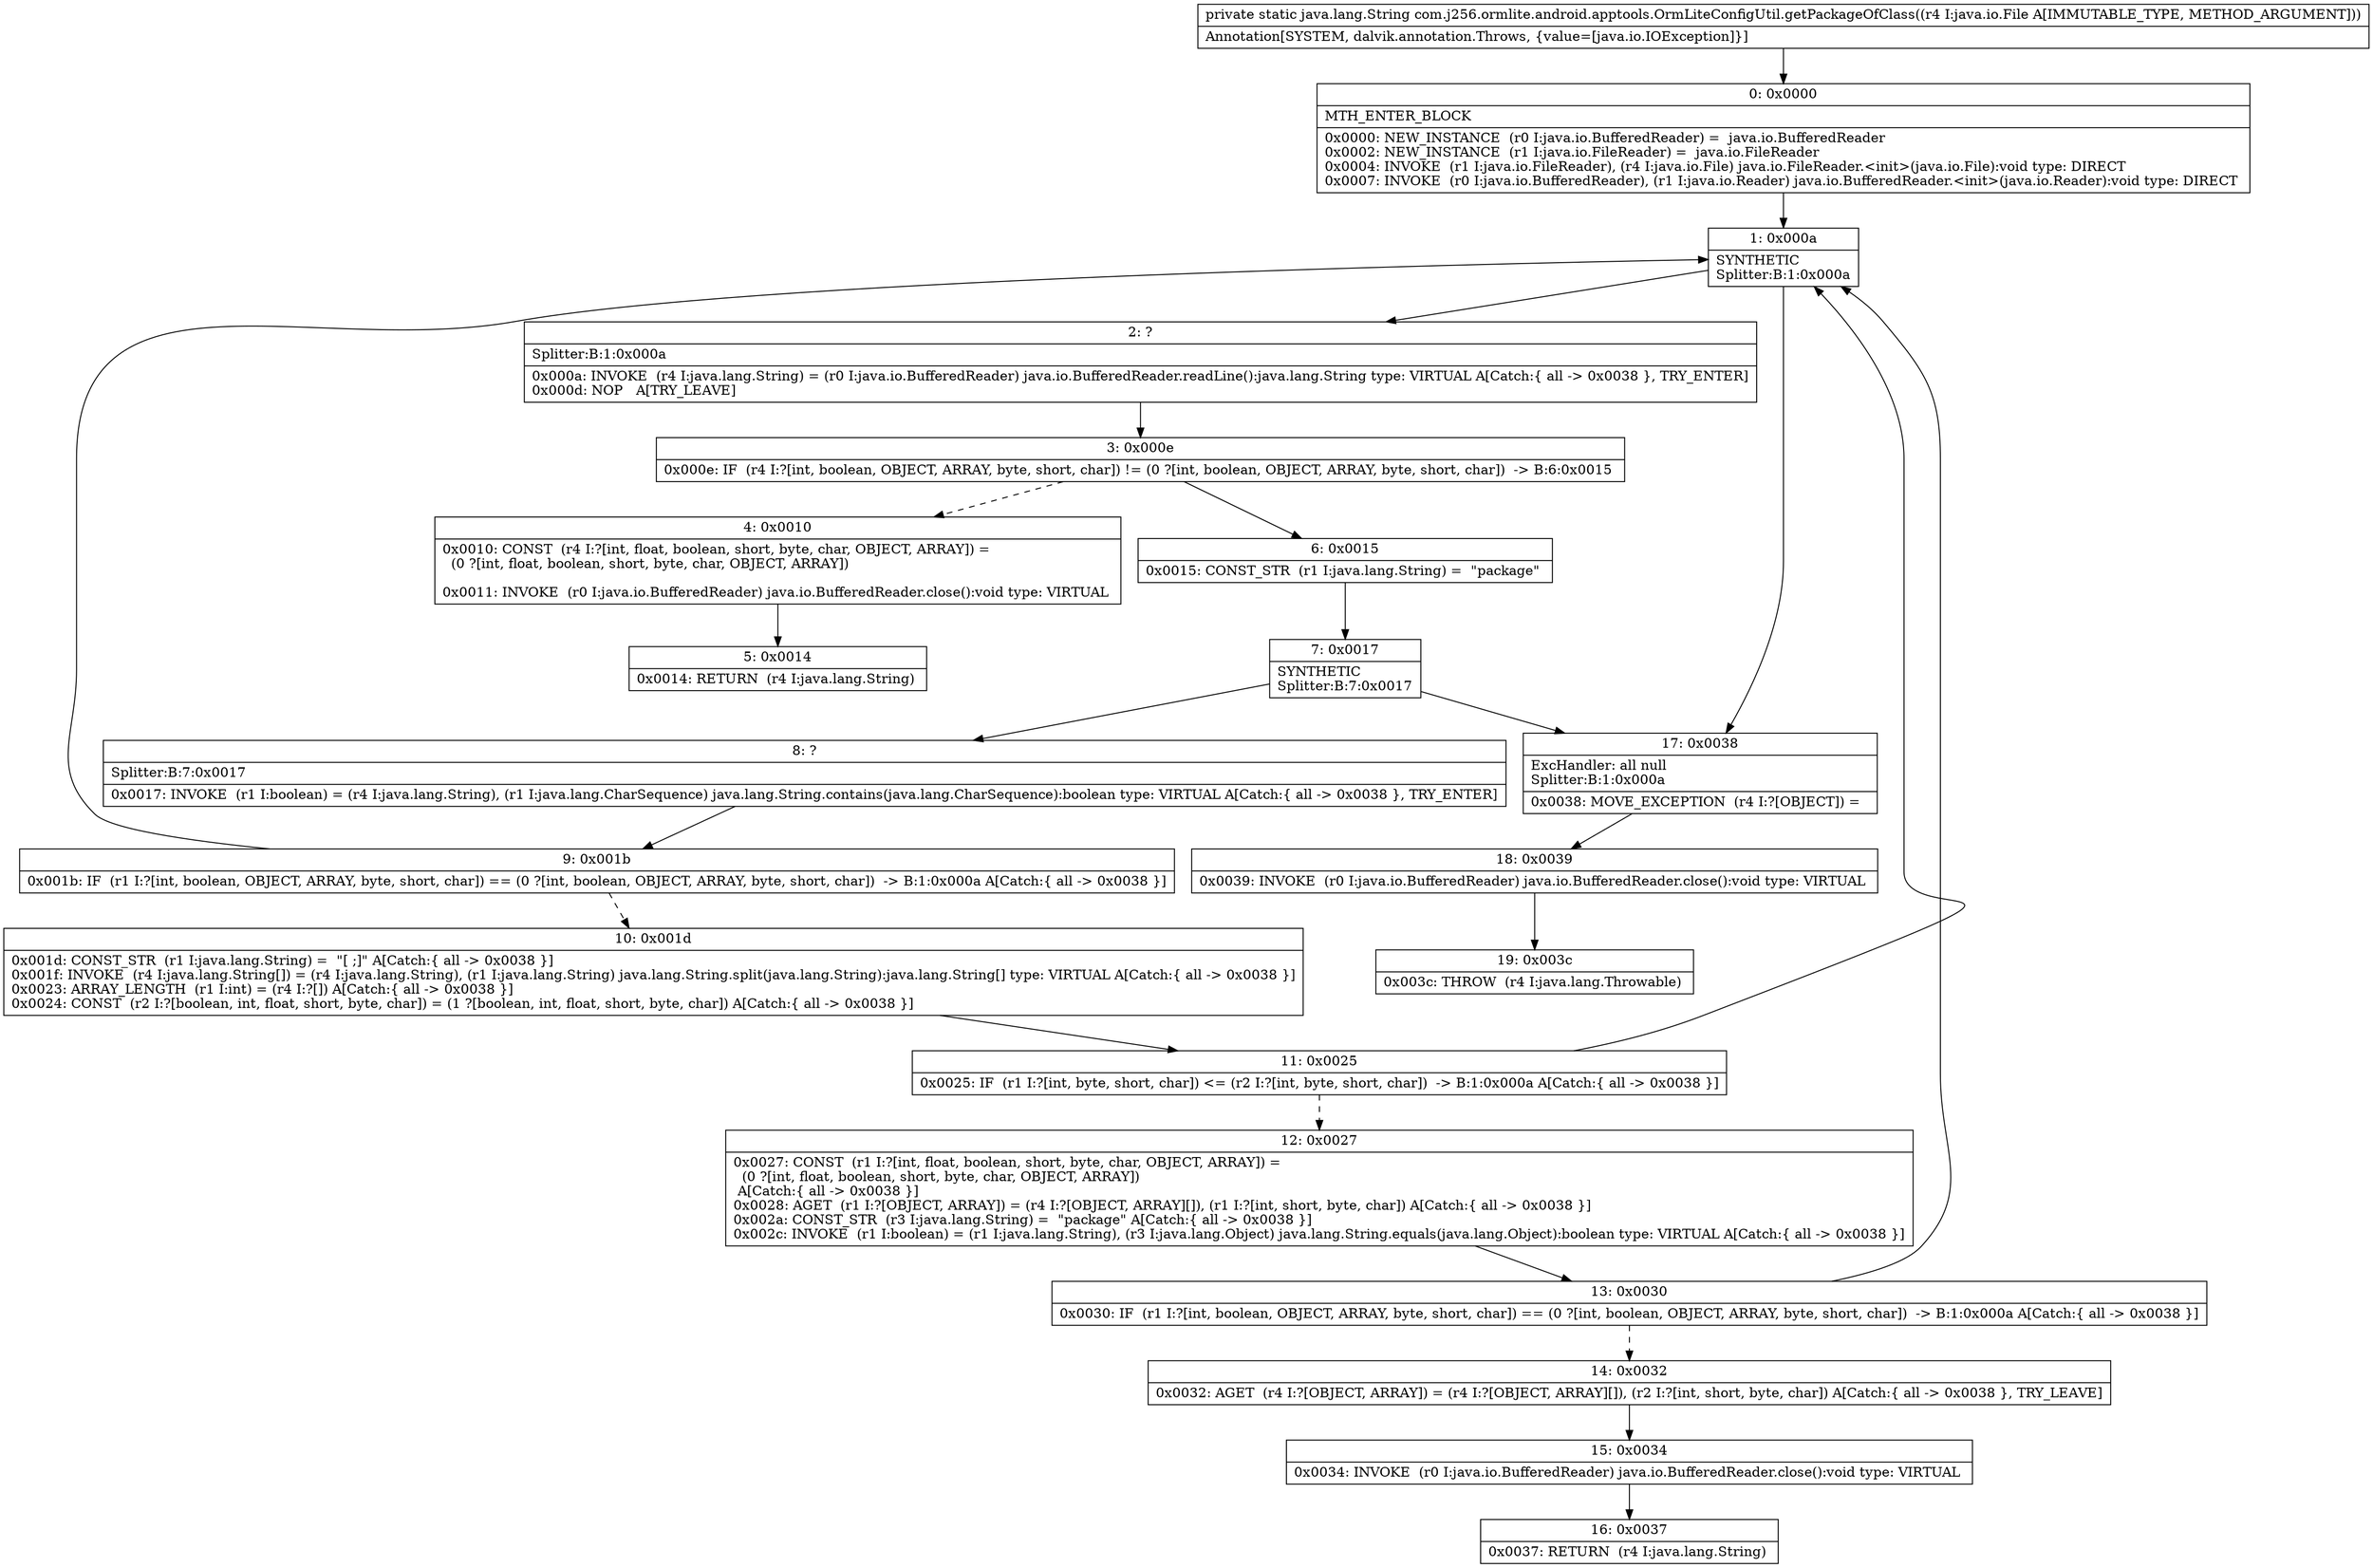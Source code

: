 digraph "CFG forcom.j256.ormlite.android.apptools.OrmLiteConfigUtil.getPackageOfClass(Ljava\/io\/File;)Ljava\/lang\/String;" {
Node_0 [shape=record,label="{0\:\ 0x0000|MTH_ENTER_BLOCK\l|0x0000: NEW_INSTANCE  (r0 I:java.io.BufferedReader) =  java.io.BufferedReader \l0x0002: NEW_INSTANCE  (r1 I:java.io.FileReader) =  java.io.FileReader \l0x0004: INVOKE  (r1 I:java.io.FileReader), (r4 I:java.io.File) java.io.FileReader.\<init\>(java.io.File):void type: DIRECT \l0x0007: INVOKE  (r0 I:java.io.BufferedReader), (r1 I:java.io.Reader) java.io.BufferedReader.\<init\>(java.io.Reader):void type: DIRECT \l}"];
Node_1 [shape=record,label="{1\:\ 0x000a|SYNTHETIC\lSplitter:B:1:0x000a\l}"];
Node_2 [shape=record,label="{2\:\ ?|Splitter:B:1:0x000a\l|0x000a: INVOKE  (r4 I:java.lang.String) = (r0 I:java.io.BufferedReader) java.io.BufferedReader.readLine():java.lang.String type: VIRTUAL A[Catch:\{ all \-\> 0x0038 \}, TRY_ENTER]\l0x000d: NOP   A[TRY_LEAVE]\l}"];
Node_3 [shape=record,label="{3\:\ 0x000e|0x000e: IF  (r4 I:?[int, boolean, OBJECT, ARRAY, byte, short, char]) != (0 ?[int, boolean, OBJECT, ARRAY, byte, short, char])  \-\> B:6:0x0015 \l}"];
Node_4 [shape=record,label="{4\:\ 0x0010|0x0010: CONST  (r4 I:?[int, float, boolean, short, byte, char, OBJECT, ARRAY]) = \l  (0 ?[int, float, boolean, short, byte, char, OBJECT, ARRAY])\l \l0x0011: INVOKE  (r0 I:java.io.BufferedReader) java.io.BufferedReader.close():void type: VIRTUAL \l}"];
Node_5 [shape=record,label="{5\:\ 0x0014|0x0014: RETURN  (r4 I:java.lang.String) \l}"];
Node_6 [shape=record,label="{6\:\ 0x0015|0x0015: CONST_STR  (r1 I:java.lang.String) =  \"package\" \l}"];
Node_7 [shape=record,label="{7\:\ 0x0017|SYNTHETIC\lSplitter:B:7:0x0017\l}"];
Node_8 [shape=record,label="{8\:\ ?|Splitter:B:7:0x0017\l|0x0017: INVOKE  (r1 I:boolean) = (r4 I:java.lang.String), (r1 I:java.lang.CharSequence) java.lang.String.contains(java.lang.CharSequence):boolean type: VIRTUAL A[Catch:\{ all \-\> 0x0038 \}, TRY_ENTER]\l}"];
Node_9 [shape=record,label="{9\:\ 0x001b|0x001b: IF  (r1 I:?[int, boolean, OBJECT, ARRAY, byte, short, char]) == (0 ?[int, boolean, OBJECT, ARRAY, byte, short, char])  \-\> B:1:0x000a A[Catch:\{ all \-\> 0x0038 \}]\l}"];
Node_10 [shape=record,label="{10\:\ 0x001d|0x001d: CONST_STR  (r1 I:java.lang.String) =  \"[ 	;]\" A[Catch:\{ all \-\> 0x0038 \}]\l0x001f: INVOKE  (r4 I:java.lang.String[]) = (r4 I:java.lang.String), (r1 I:java.lang.String) java.lang.String.split(java.lang.String):java.lang.String[] type: VIRTUAL A[Catch:\{ all \-\> 0x0038 \}]\l0x0023: ARRAY_LENGTH  (r1 I:int) = (r4 I:?[]) A[Catch:\{ all \-\> 0x0038 \}]\l0x0024: CONST  (r2 I:?[boolean, int, float, short, byte, char]) = (1 ?[boolean, int, float, short, byte, char]) A[Catch:\{ all \-\> 0x0038 \}]\l}"];
Node_11 [shape=record,label="{11\:\ 0x0025|0x0025: IF  (r1 I:?[int, byte, short, char]) \<= (r2 I:?[int, byte, short, char])  \-\> B:1:0x000a A[Catch:\{ all \-\> 0x0038 \}]\l}"];
Node_12 [shape=record,label="{12\:\ 0x0027|0x0027: CONST  (r1 I:?[int, float, boolean, short, byte, char, OBJECT, ARRAY]) = \l  (0 ?[int, float, boolean, short, byte, char, OBJECT, ARRAY])\l A[Catch:\{ all \-\> 0x0038 \}]\l0x0028: AGET  (r1 I:?[OBJECT, ARRAY]) = (r4 I:?[OBJECT, ARRAY][]), (r1 I:?[int, short, byte, char]) A[Catch:\{ all \-\> 0x0038 \}]\l0x002a: CONST_STR  (r3 I:java.lang.String) =  \"package\" A[Catch:\{ all \-\> 0x0038 \}]\l0x002c: INVOKE  (r1 I:boolean) = (r1 I:java.lang.String), (r3 I:java.lang.Object) java.lang.String.equals(java.lang.Object):boolean type: VIRTUAL A[Catch:\{ all \-\> 0x0038 \}]\l}"];
Node_13 [shape=record,label="{13\:\ 0x0030|0x0030: IF  (r1 I:?[int, boolean, OBJECT, ARRAY, byte, short, char]) == (0 ?[int, boolean, OBJECT, ARRAY, byte, short, char])  \-\> B:1:0x000a A[Catch:\{ all \-\> 0x0038 \}]\l}"];
Node_14 [shape=record,label="{14\:\ 0x0032|0x0032: AGET  (r4 I:?[OBJECT, ARRAY]) = (r4 I:?[OBJECT, ARRAY][]), (r2 I:?[int, short, byte, char]) A[Catch:\{ all \-\> 0x0038 \}, TRY_LEAVE]\l}"];
Node_15 [shape=record,label="{15\:\ 0x0034|0x0034: INVOKE  (r0 I:java.io.BufferedReader) java.io.BufferedReader.close():void type: VIRTUAL \l}"];
Node_16 [shape=record,label="{16\:\ 0x0037|0x0037: RETURN  (r4 I:java.lang.String) \l}"];
Node_17 [shape=record,label="{17\:\ 0x0038|ExcHandler: all null\lSplitter:B:1:0x000a\l|0x0038: MOVE_EXCEPTION  (r4 I:?[OBJECT]) =  \l}"];
Node_18 [shape=record,label="{18\:\ 0x0039|0x0039: INVOKE  (r0 I:java.io.BufferedReader) java.io.BufferedReader.close():void type: VIRTUAL \l}"];
Node_19 [shape=record,label="{19\:\ 0x003c|0x003c: THROW  (r4 I:java.lang.Throwable) \l}"];
MethodNode[shape=record,label="{private static java.lang.String com.j256.ormlite.android.apptools.OrmLiteConfigUtil.getPackageOfClass((r4 I:java.io.File A[IMMUTABLE_TYPE, METHOD_ARGUMENT]))  | Annotation[SYSTEM, dalvik.annotation.Throws, \{value=[java.io.IOException]\}]\l}"];
MethodNode -> Node_0;
Node_0 -> Node_1;
Node_1 -> Node_2;
Node_1 -> Node_17;
Node_2 -> Node_3;
Node_3 -> Node_4[style=dashed];
Node_3 -> Node_6;
Node_4 -> Node_5;
Node_6 -> Node_7;
Node_7 -> Node_8;
Node_7 -> Node_17;
Node_8 -> Node_9;
Node_9 -> Node_1;
Node_9 -> Node_10[style=dashed];
Node_10 -> Node_11;
Node_11 -> Node_1;
Node_11 -> Node_12[style=dashed];
Node_12 -> Node_13;
Node_13 -> Node_1;
Node_13 -> Node_14[style=dashed];
Node_14 -> Node_15;
Node_15 -> Node_16;
Node_17 -> Node_18;
Node_18 -> Node_19;
}

